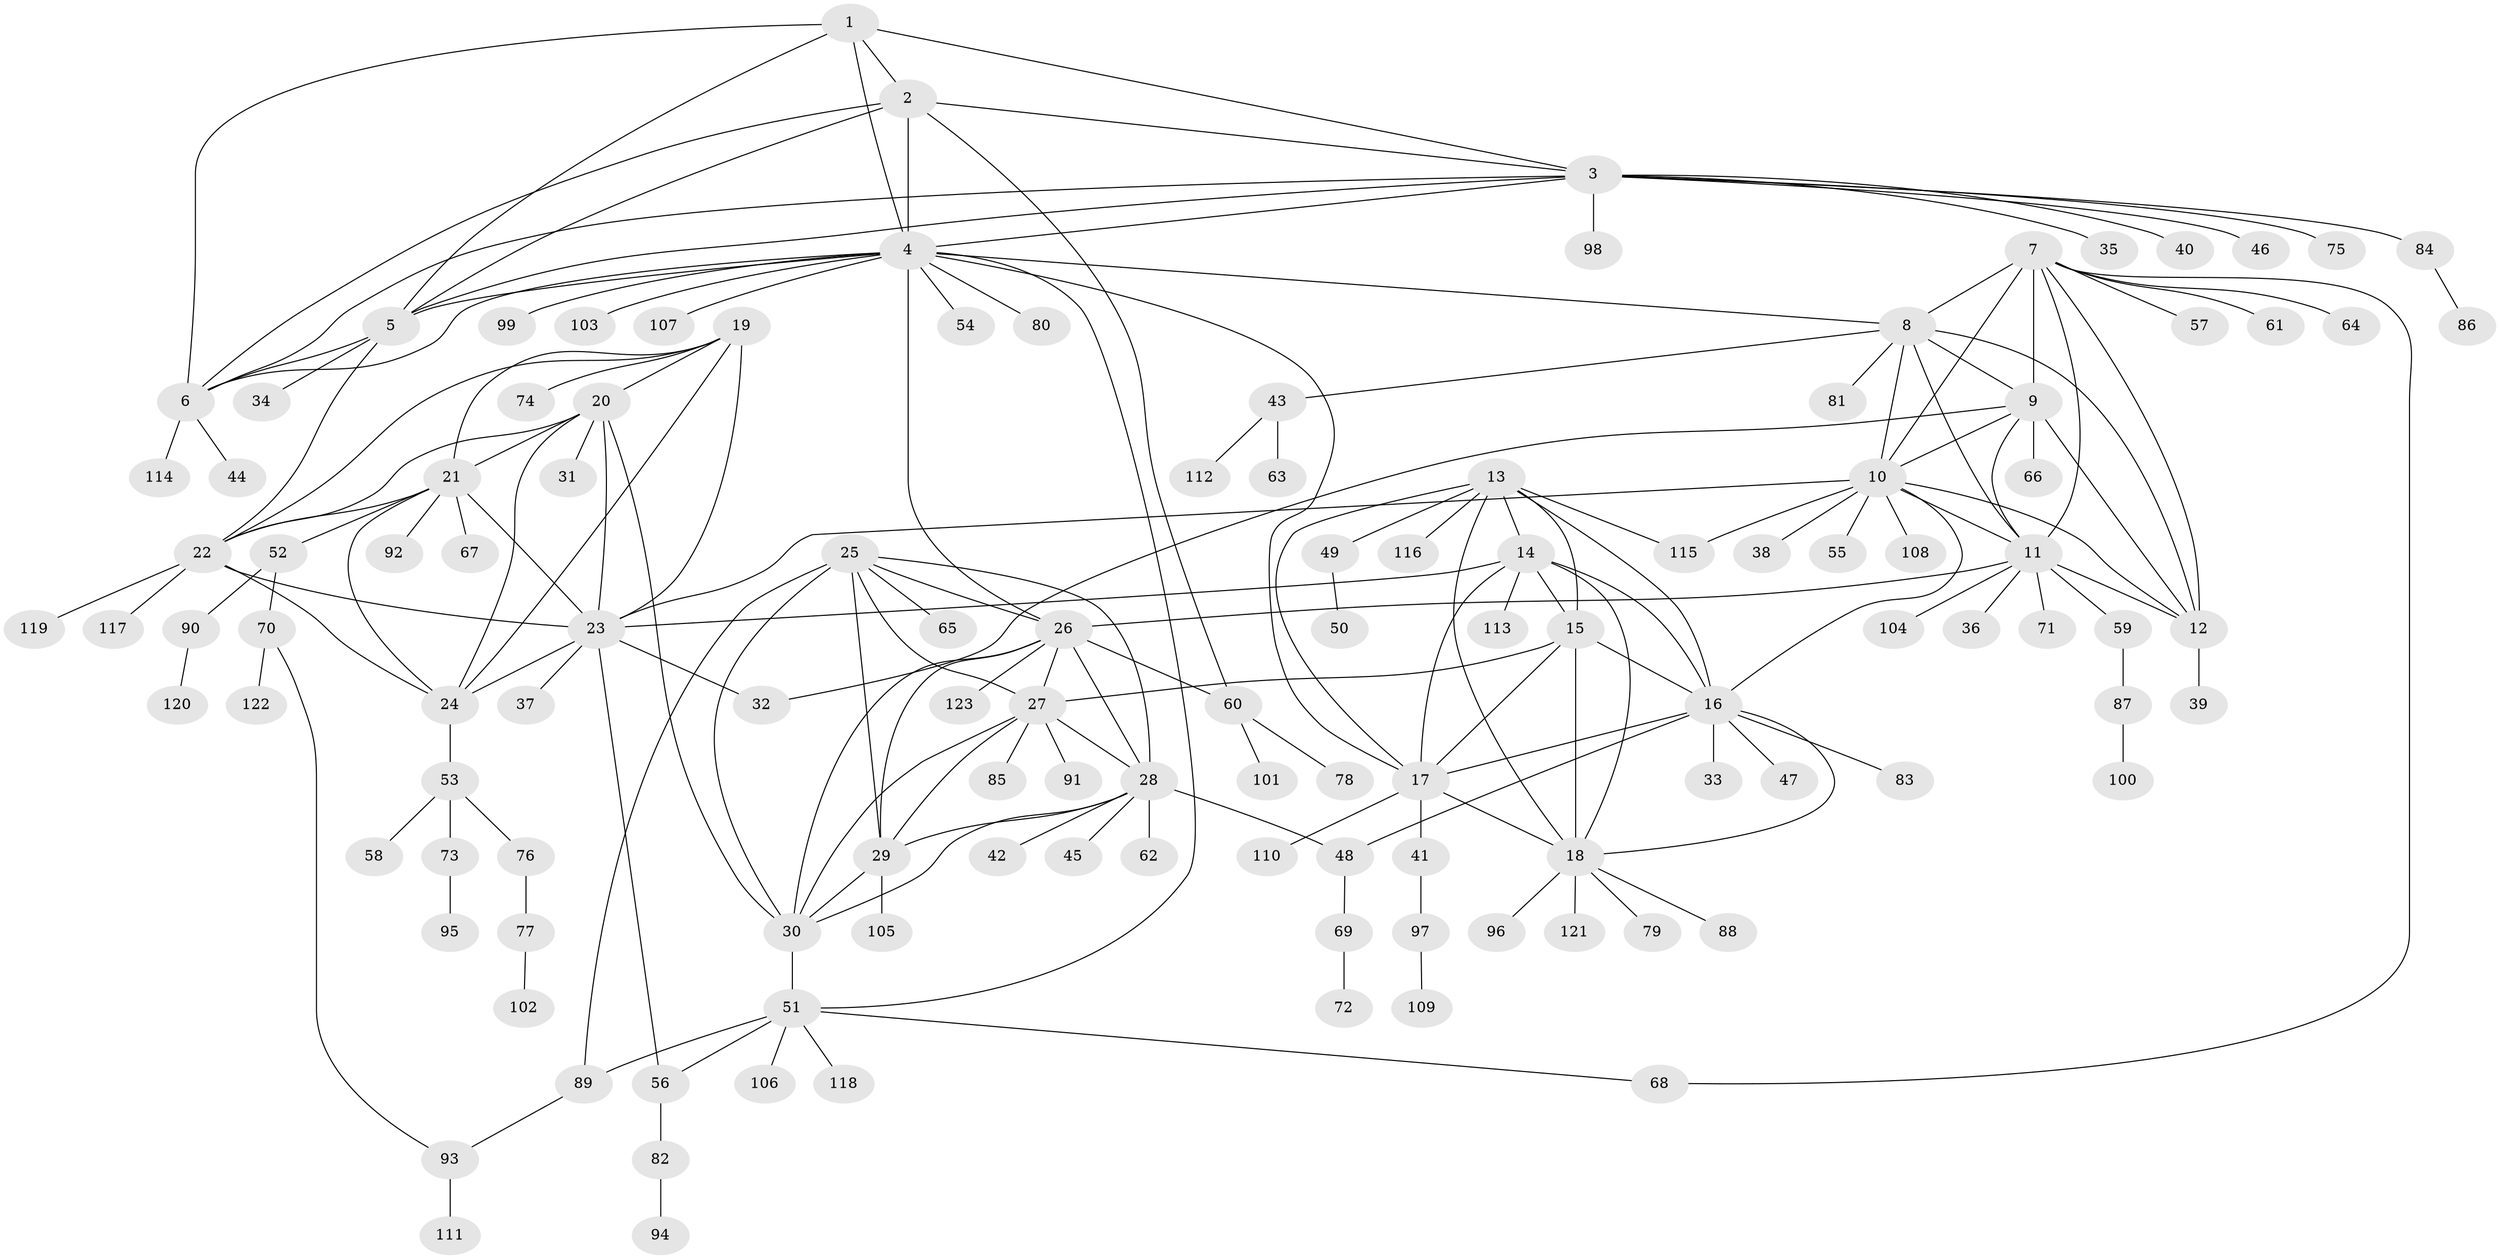 // coarse degree distribution, {2: 0.05555555555555555, 4: 0.08333333333333333, 7: 0.08333333333333333, 3: 0.027777777777777776, 1: 0.6666666666666666, 10: 0.027777777777777776, 9: 0.05555555555555555}
// Generated by graph-tools (version 1.1) at 2025/58/03/04/25 21:58:19]
// undirected, 123 vertices, 187 edges
graph export_dot {
graph [start="1"]
  node [color=gray90,style=filled];
  1;
  2;
  3;
  4;
  5;
  6;
  7;
  8;
  9;
  10;
  11;
  12;
  13;
  14;
  15;
  16;
  17;
  18;
  19;
  20;
  21;
  22;
  23;
  24;
  25;
  26;
  27;
  28;
  29;
  30;
  31;
  32;
  33;
  34;
  35;
  36;
  37;
  38;
  39;
  40;
  41;
  42;
  43;
  44;
  45;
  46;
  47;
  48;
  49;
  50;
  51;
  52;
  53;
  54;
  55;
  56;
  57;
  58;
  59;
  60;
  61;
  62;
  63;
  64;
  65;
  66;
  67;
  68;
  69;
  70;
  71;
  72;
  73;
  74;
  75;
  76;
  77;
  78;
  79;
  80;
  81;
  82;
  83;
  84;
  85;
  86;
  87;
  88;
  89;
  90;
  91;
  92;
  93;
  94;
  95;
  96;
  97;
  98;
  99;
  100;
  101;
  102;
  103;
  104;
  105;
  106;
  107;
  108;
  109;
  110;
  111;
  112;
  113;
  114;
  115;
  116;
  117;
  118;
  119;
  120;
  121;
  122;
  123;
  1 -- 2;
  1 -- 3;
  1 -- 4;
  1 -- 5;
  1 -- 6;
  2 -- 3;
  2 -- 4;
  2 -- 5;
  2 -- 6;
  2 -- 60;
  3 -- 4;
  3 -- 5;
  3 -- 6;
  3 -- 35;
  3 -- 40;
  3 -- 46;
  3 -- 75;
  3 -- 84;
  3 -- 98;
  4 -- 5;
  4 -- 6;
  4 -- 8;
  4 -- 17;
  4 -- 26;
  4 -- 51;
  4 -- 54;
  4 -- 80;
  4 -- 99;
  4 -- 103;
  4 -- 107;
  5 -- 6;
  5 -- 22;
  5 -- 34;
  6 -- 44;
  6 -- 114;
  7 -- 8;
  7 -- 9;
  7 -- 10;
  7 -- 11;
  7 -- 12;
  7 -- 57;
  7 -- 61;
  7 -- 64;
  7 -- 68;
  8 -- 9;
  8 -- 10;
  8 -- 11;
  8 -- 12;
  8 -- 43;
  8 -- 81;
  9 -- 10;
  9 -- 11;
  9 -- 12;
  9 -- 32;
  9 -- 66;
  10 -- 11;
  10 -- 12;
  10 -- 16;
  10 -- 23;
  10 -- 38;
  10 -- 55;
  10 -- 108;
  10 -- 115;
  11 -- 12;
  11 -- 26;
  11 -- 36;
  11 -- 59;
  11 -- 71;
  11 -- 104;
  12 -- 39;
  13 -- 14;
  13 -- 15;
  13 -- 16;
  13 -- 17;
  13 -- 18;
  13 -- 49;
  13 -- 115;
  13 -- 116;
  14 -- 15;
  14 -- 16;
  14 -- 17;
  14 -- 18;
  14 -- 23;
  14 -- 113;
  15 -- 16;
  15 -- 17;
  15 -- 18;
  15 -- 27;
  16 -- 17;
  16 -- 18;
  16 -- 33;
  16 -- 47;
  16 -- 48;
  16 -- 83;
  17 -- 18;
  17 -- 41;
  17 -- 110;
  18 -- 79;
  18 -- 88;
  18 -- 96;
  18 -- 121;
  19 -- 20;
  19 -- 21;
  19 -- 22;
  19 -- 23;
  19 -- 24;
  19 -- 74;
  20 -- 21;
  20 -- 22;
  20 -- 23;
  20 -- 24;
  20 -- 30;
  20 -- 31;
  21 -- 22;
  21 -- 23;
  21 -- 24;
  21 -- 52;
  21 -- 67;
  21 -- 92;
  22 -- 23;
  22 -- 24;
  22 -- 117;
  22 -- 119;
  23 -- 24;
  23 -- 32;
  23 -- 37;
  23 -- 56;
  24 -- 53;
  25 -- 26;
  25 -- 27;
  25 -- 28;
  25 -- 29;
  25 -- 30;
  25 -- 65;
  25 -- 89;
  26 -- 27;
  26 -- 28;
  26 -- 29;
  26 -- 30;
  26 -- 60;
  26 -- 123;
  27 -- 28;
  27 -- 29;
  27 -- 30;
  27 -- 85;
  27 -- 91;
  28 -- 29;
  28 -- 30;
  28 -- 42;
  28 -- 45;
  28 -- 48;
  28 -- 62;
  29 -- 30;
  29 -- 105;
  30 -- 51;
  41 -- 97;
  43 -- 63;
  43 -- 112;
  48 -- 69;
  49 -- 50;
  51 -- 56;
  51 -- 68;
  51 -- 89;
  51 -- 106;
  51 -- 118;
  52 -- 70;
  52 -- 90;
  53 -- 58;
  53 -- 73;
  53 -- 76;
  56 -- 82;
  59 -- 87;
  60 -- 78;
  60 -- 101;
  69 -- 72;
  70 -- 93;
  70 -- 122;
  73 -- 95;
  76 -- 77;
  77 -- 102;
  82 -- 94;
  84 -- 86;
  87 -- 100;
  89 -- 93;
  90 -- 120;
  93 -- 111;
  97 -- 109;
}
